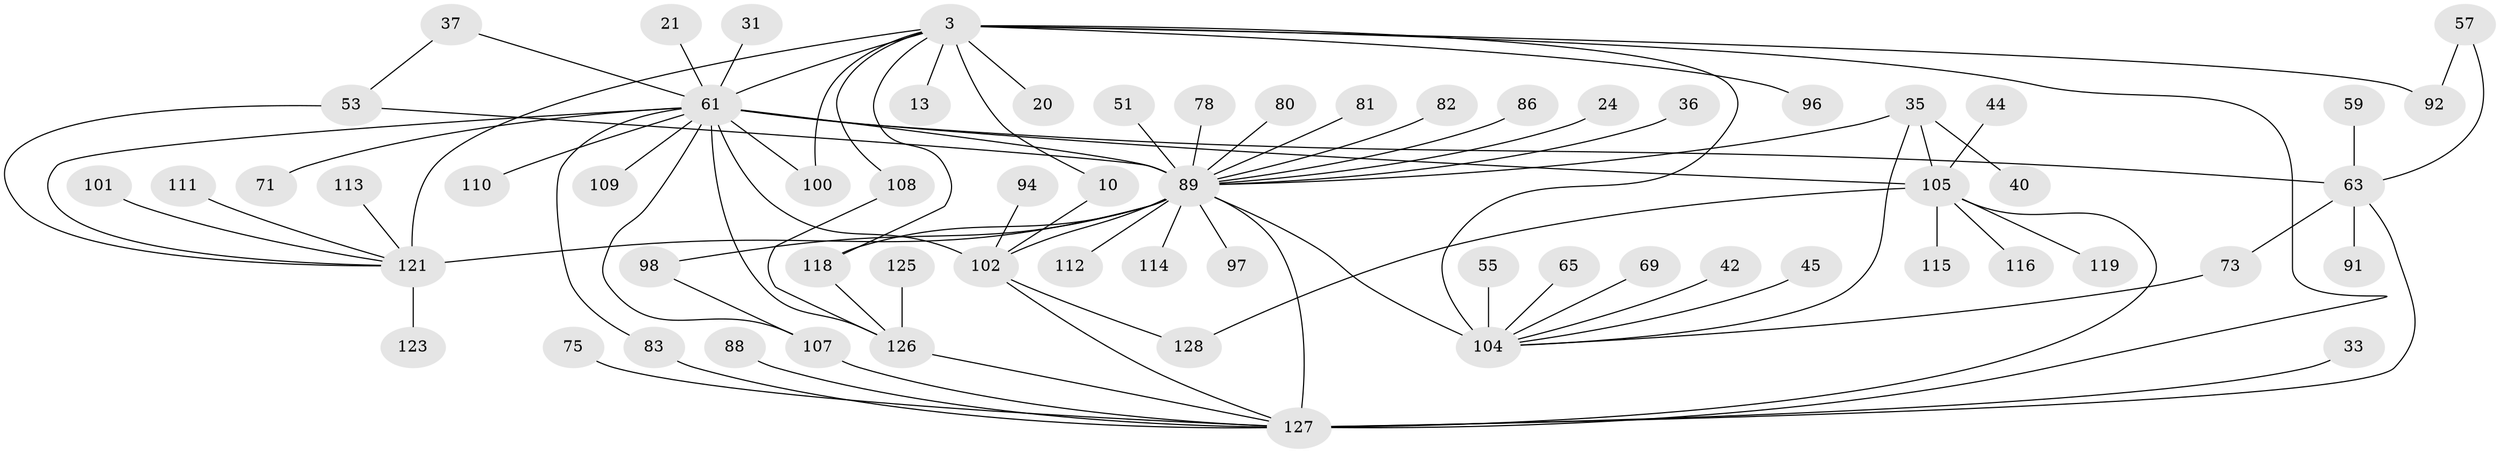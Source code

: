 // original degree distribution, {17: 0.0078125, 5: 0.0703125, 23: 0.0078125, 9: 0.015625, 6: 0.03125, 3: 0.125, 2: 0.25, 4: 0.078125, 20: 0.0078125, 1: 0.3671875, 7: 0.015625, 10: 0.0078125, 8: 0.0078125, 14: 0.0078125}
// Generated by graph-tools (version 1.1) at 2025/48/03/09/25 04:48:08]
// undirected, 64 vertices, 87 edges
graph export_dot {
graph [start="1"]
  node [color=gray90,style=filled];
  3;
  10;
  13;
  20;
  21;
  24;
  31;
  33;
  35;
  36;
  37;
  40;
  42;
  44;
  45;
  51;
  53;
  55;
  57;
  59;
  61 [super="+54+30"];
  63 [super="+29"];
  65;
  69;
  71 [super="+22"];
  73;
  75 [super="+67"];
  78;
  80 [super="+56+62"];
  81;
  82;
  83 [super="+7"];
  86 [super="+49"];
  88;
  89 [super="+64+26"];
  91;
  92 [super="+15"];
  94;
  96;
  97;
  98;
  100 [super="+60"];
  101;
  102 [super="+66"];
  104 [super="+4+8+87"];
  105 [super="+99+41+23"];
  107 [super="+106"];
  108;
  109;
  110 [super="+79"];
  111;
  112;
  113;
  114 [super="+90"];
  115;
  116;
  118 [super="+50"];
  119;
  121 [super="+77+103"];
  123;
  125 [super="+124"];
  126 [super="+122"];
  127 [super="+117+120+16+85+84"];
  128;
  3 -- 10;
  3 -- 13;
  3 -- 20;
  3 -- 92 [weight=2];
  3 -- 96;
  3 -- 108;
  3 -- 118 [weight=2];
  3 -- 104 [weight=3];
  3 -- 100;
  3 -- 127 [weight=3];
  3 -- 61 [weight=2];
  3 -- 121 [weight=4];
  10 -- 102;
  21 -- 61;
  24 -- 89;
  31 -- 61;
  33 -- 127;
  35 -- 40;
  35 -- 105 [weight=2];
  35 -- 104;
  35 -- 89;
  36 -- 89;
  37 -- 53;
  37 -- 61;
  42 -- 104;
  44 -- 105;
  45 -- 104;
  51 -- 89;
  53 -- 89 [weight=3];
  53 -- 121;
  55 -- 104;
  57 -- 92;
  57 -- 63;
  59 -- 63;
  61 -- 89 [weight=6];
  61 -- 71;
  61 -- 83;
  61 -- 100;
  61 -- 102 [weight=3];
  61 -- 105 [weight=2];
  61 -- 107;
  61 -- 109;
  61 -- 110;
  61 -- 126 [weight=2];
  61 -- 121 [weight=2];
  61 -- 63 [weight=2];
  63 -- 73;
  63 -- 91;
  63 -- 127;
  65 -- 104;
  69 -- 104;
  73 -- 104;
  75 -- 127;
  78 -- 89;
  80 -- 89;
  81 -- 89;
  82 -- 89 [weight=2];
  83 -- 127;
  86 -- 89;
  88 -- 127;
  89 -- 104 [weight=3];
  89 -- 97;
  89 -- 98 [weight=3];
  89 -- 118;
  89 -- 102 [weight=2];
  89 -- 112;
  89 -- 127 [weight=6];
  89 -- 121 [weight=3];
  89 -- 114;
  94 -- 102;
  98 -- 107;
  101 -- 121;
  102 -- 128;
  102 -- 127;
  105 -- 115;
  105 -- 116 [weight=2];
  105 -- 128;
  105 -- 119;
  105 -- 127 [weight=2];
  107 -- 127;
  108 -- 126;
  111 -- 121;
  113 -- 121;
  118 -- 126;
  121 -- 123;
  125 -- 126;
  126 -- 127 [weight=3];
}
